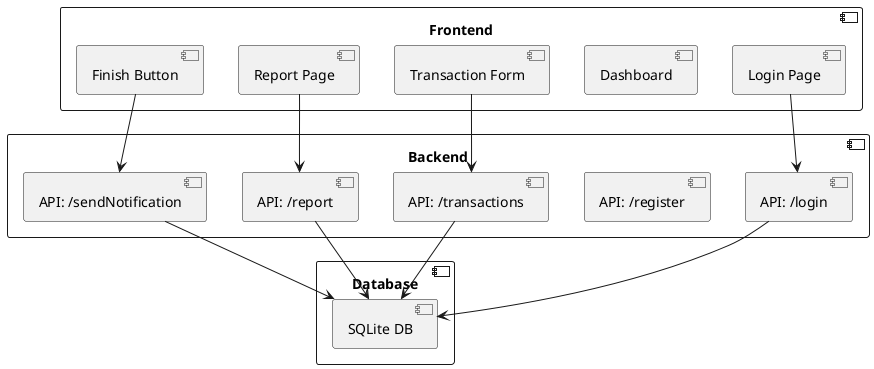 @startuml Diagram Komponen untuk arsitektur FinanceApp
' Author: Muchlis
' NIM: 042068646

component "Frontend" {
    [Login Page]
    [Dashboard]
    [Transaction Form]
    [Report Page]
    [Finish Button]
}

component "Backend" {
    [API: /login]
    [API: /register]
    [API: /transactions]
    [API: /report]
    [API: /sendNotification]
}

component "Database" {
    [SQLite DB]
}

[Login Page] --> [API: /login]
[Transaction Form] --> [API: /transactions]
[Report Page] --> [API: /report]
[Finish Button] --> [API: /sendNotification]
[API: /login] --> [SQLite DB]
[API: /transactions] --> [SQLite DB]
[API: /report] --> [SQLite DB]
[API: /sendNotification] --> [SQLite DB]
@enduml